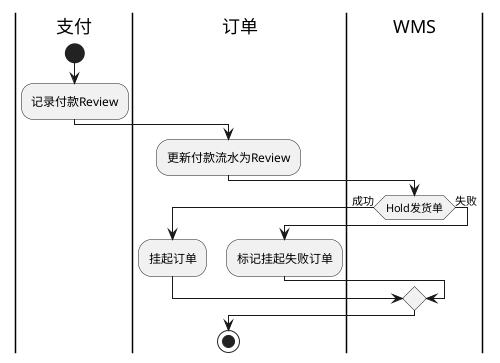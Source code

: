 @startuml

|支付|
start
:记录付款Review;

|订单|
:更新付款流水为Review;

|WMS|
if(Hold发货单)then(成功)
    |订单|
    :挂起订单;
else (失败)
    :标记挂起失败订单;
endif
stop
@enduml

支付中心通知付款Review，如果应付金额

